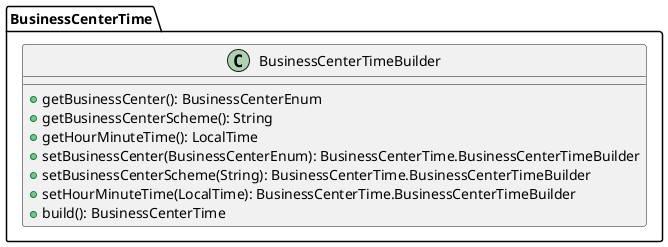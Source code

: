 @startuml

    class BusinessCenterTime.BusinessCenterTimeBuilder [[BusinessCenterTime.BusinessCenterTimeBuilder.html]] {
        +getBusinessCenter(): BusinessCenterEnum
        +getBusinessCenterScheme(): String
        +getHourMinuteTime(): LocalTime
        +setBusinessCenter(BusinessCenterEnum): BusinessCenterTime.BusinessCenterTimeBuilder
        +setBusinessCenterScheme(String): BusinessCenterTime.BusinessCenterTimeBuilder
        +setHourMinuteTime(LocalTime): BusinessCenterTime.BusinessCenterTimeBuilder
        +build(): BusinessCenterTime
    }

@enduml

